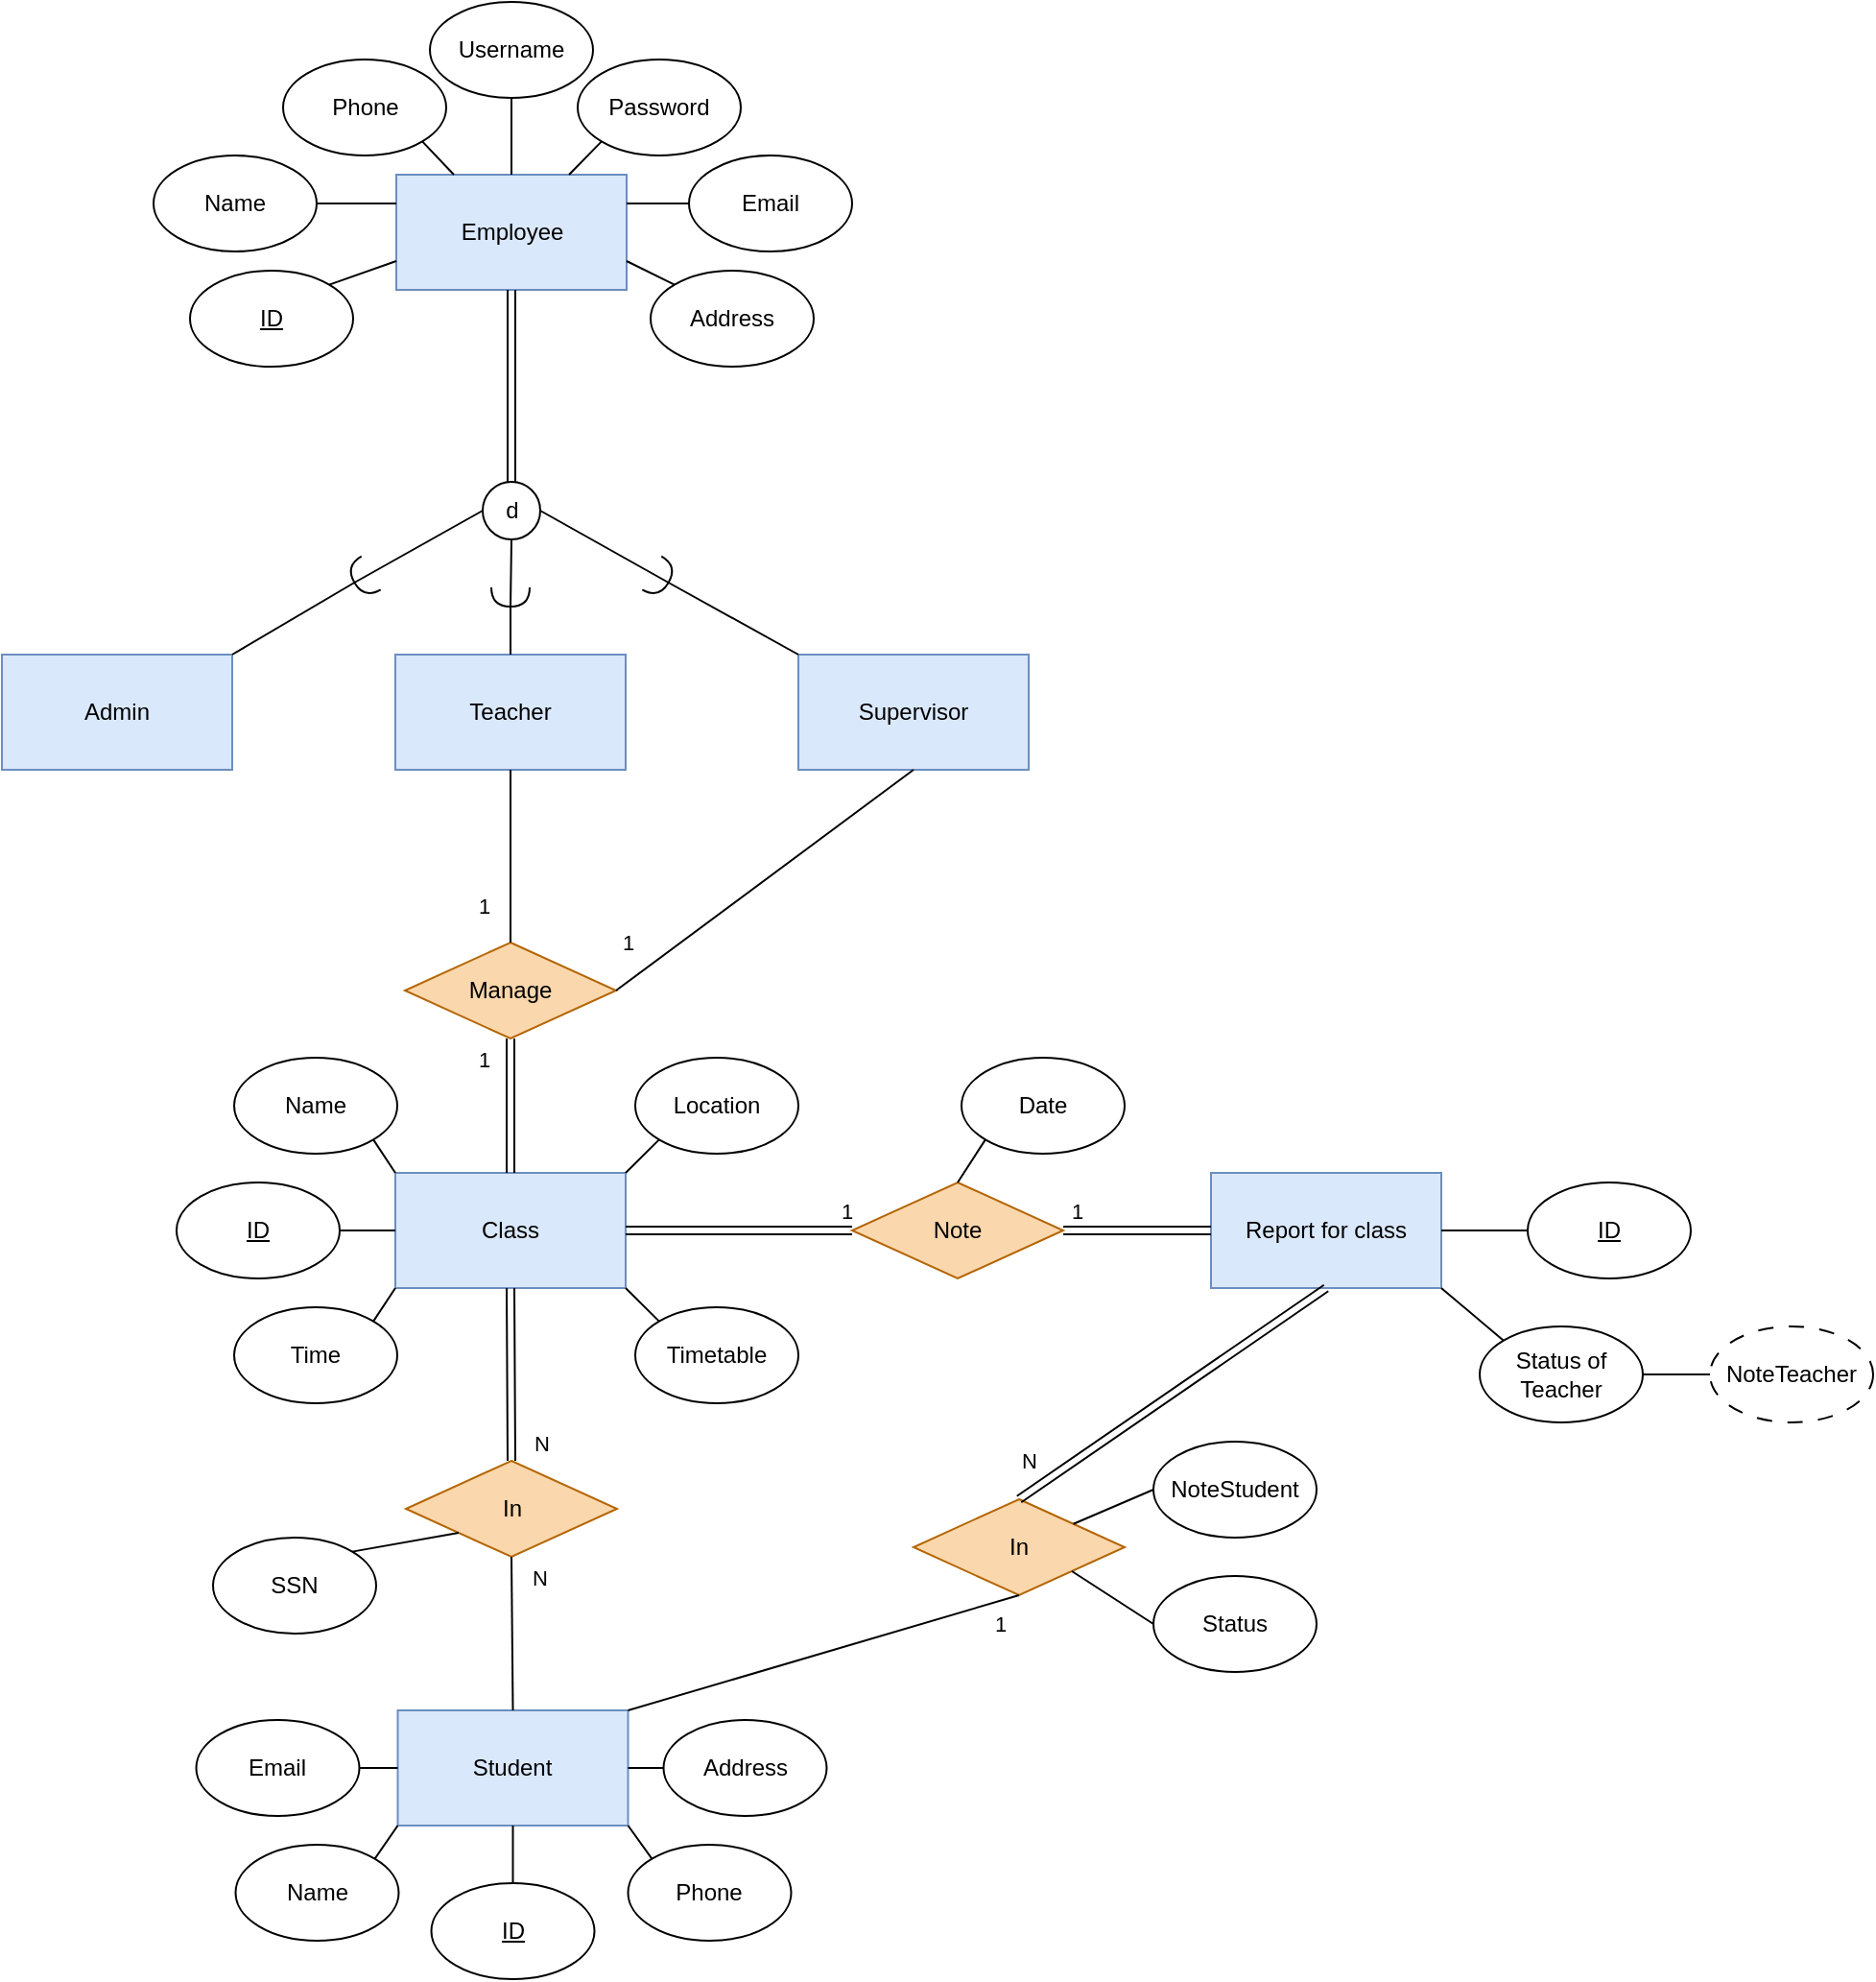 <mxfile version="21.0.2" type="google"><diagram name="Page-1" id="KcpRlHwwisE72_F1OleH"><mxGraphModel dx="2924" dy="2224" grid="1" gridSize="10" guides="1" tooltips="1" connect="1" arrows="1" fold="1" page="1" pageScale="1" pageWidth="850" pageHeight="1100" math="0" shadow="0"><root><mxCell id="0"/><mxCell id="1" parent="0"/><mxCell id="mr6lbZ1328Sc4nQ17jco-1" value="Teacher" style="rounded=0;whiteSpace=wrap;html=1;fillColor=#dae8fc;strokeColor=#6c8ebf;" parent="1" vertex="1"><mxGeometry x="-555" y="-760" width="120" height="60" as="geometry"/></mxCell><mxCell id="mr6lbZ1328Sc4nQ17jco-2" value="Student" style="rounded=0;whiteSpace=wrap;html=1;fillColor=#dae8fc;strokeColor=#6c8ebf;" parent="1" vertex="1"><mxGeometry x="-553.75" y="-210" width="120" height="60" as="geometry"/></mxCell><mxCell id="mr6lbZ1328Sc4nQ17jco-3" value="Class" style="rounded=0;whiteSpace=wrap;html=1;fillColor=#dae8fc;strokeColor=#6c8ebf;" parent="1" vertex="1"><mxGeometry x="-555" y="-490" width="120" height="60" as="geometry"/></mxCell><mxCell id="mr6lbZ1328Sc4nQ17jco-10" value="Employee" style="rounded=0;whiteSpace=wrap;html=1;fillColor=#dae8fc;strokeColor=#6c8ebf;" parent="1" vertex="1"><mxGeometry x="-554.5" y="-1010" width="120" height="60" as="geometry"/></mxCell><mxCell id="mr6lbZ1328Sc4nQ17jco-11" value="Supervisor" style="rounded=0;whiteSpace=wrap;html=1;fillColor=#dae8fc;strokeColor=#6c8ebf;" parent="1" vertex="1"><mxGeometry x="-345" y="-760" width="120" height="60" as="geometry"/></mxCell><mxCell id="mr6lbZ1328Sc4nQ17jco-12" value="Admin" style="rounded=0;whiteSpace=wrap;html=1;fillColor=#dae8fc;strokeColor=#6c8ebf;" parent="1" vertex="1"><mxGeometry x="-760" y="-760" width="120" height="60" as="geometry"/></mxCell><mxCell id="mr6lbZ1328Sc4nQ17jco-13" value="d" style="ellipse;whiteSpace=wrap;html=1;aspect=fixed;" parent="1" vertex="1"><mxGeometry x="-509.5" y="-850" width="30" height="30" as="geometry"/></mxCell><mxCell id="mr6lbZ1328Sc4nQ17jco-14" value="" style="endArrow=none;html=1;rounded=0;entryX=0.5;entryY=1;entryDx=0;entryDy=0;exitX=0.5;exitY=0;exitDx=0;exitDy=0;shape=link;" parent="1" source="mr6lbZ1328Sc4nQ17jco-13" target="mr6lbZ1328Sc4nQ17jco-10" edge="1"><mxGeometry width="50" height="50" relative="1" as="geometry"><mxPoint x="-289.5" y="-770" as="sourcePoint"/><mxPoint x="-239.5" y="-820" as="targetPoint"/></mxGeometry></mxCell><mxCell id="mr6lbZ1328Sc4nQ17jco-23" value="&lt;u&gt;ID&lt;/u&gt;" style="ellipse;whiteSpace=wrap;html=1;" parent="1" vertex="1"><mxGeometry x="-662" y="-960" width="85" height="50" as="geometry"/></mxCell><mxCell id="mr6lbZ1328Sc4nQ17jco-24" value="Name" style="ellipse;whiteSpace=wrap;html=1;" parent="1" vertex="1"><mxGeometry x="-681" y="-1020" width="85" height="50" as="geometry"/></mxCell><mxCell id="mr6lbZ1328Sc4nQ17jco-25" value="Phone" style="ellipse;whiteSpace=wrap;html=1;" parent="1" vertex="1"><mxGeometry x="-613.5" y="-1070" width="85" height="50" as="geometry"/></mxCell><mxCell id="mr6lbZ1328Sc4nQ17jco-26" value="Username" style="ellipse;whiteSpace=wrap;html=1;" parent="1" vertex="1"><mxGeometry x="-537" y="-1100" width="85" height="50" as="geometry"/></mxCell><mxCell id="mr6lbZ1328Sc4nQ17jco-28" value="Password" style="ellipse;whiteSpace=wrap;html=1;" parent="1" vertex="1"><mxGeometry x="-460" y="-1070" width="85" height="50" as="geometry"/></mxCell><mxCell id="mr6lbZ1328Sc4nQ17jco-29" value="Email" style="ellipse;whiteSpace=wrap;html=1;" parent="1" vertex="1"><mxGeometry x="-402" y="-1020" width="85" height="50" as="geometry"/></mxCell><mxCell id="mr6lbZ1328Sc4nQ17jco-30" value="Address" style="ellipse;whiteSpace=wrap;html=1;" parent="1" vertex="1"><mxGeometry x="-422" y="-960" width="85" height="50" as="geometry"/></mxCell><mxCell id="mr6lbZ1328Sc4nQ17jco-31" value="" style="endArrow=none;html=1;rounded=0;entryX=1;entryY=0;entryDx=0;entryDy=0;exitX=0;exitY=0.75;exitDx=0;exitDy=0;" parent="1" source="mr6lbZ1328Sc4nQ17jco-10" target="mr6lbZ1328Sc4nQ17jco-23" edge="1"><mxGeometry width="50" height="50" relative="1" as="geometry"><mxPoint x="-577" y="-830" as="sourcePoint"/><mxPoint x="-527" y="-880" as="targetPoint"/></mxGeometry></mxCell><mxCell id="mr6lbZ1328Sc4nQ17jco-32" value="" style="endArrow=none;html=1;rounded=0;entryX=1;entryY=0.5;entryDx=0;entryDy=0;exitX=0;exitY=0.25;exitDx=0;exitDy=0;" parent="1" source="mr6lbZ1328Sc4nQ17jco-10" target="mr6lbZ1328Sc4nQ17jco-24" edge="1"><mxGeometry width="50" height="50" relative="1" as="geometry"><mxPoint x="-552" y="-955" as="sourcePoint"/><mxPoint x="-579" y="-943" as="targetPoint"/></mxGeometry></mxCell><mxCell id="mr6lbZ1328Sc4nQ17jco-33" value="" style="endArrow=none;html=1;rounded=0;entryX=1;entryY=1;entryDx=0;entryDy=0;exitX=0.25;exitY=0;exitDx=0;exitDy=0;" parent="1" source="mr6lbZ1328Sc4nQ17jco-10" target="mr6lbZ1328Sc4nQ17jco-25" edge="1"><mxGeometry width="50" height="50" relative="1" as="geometry"><mxPoint x="-537" y="-1010" as="sourcePoint"/><mxPoint x="-602" y="-985" as="targetPoint"/></mxGeometry></mxCell><mxCell id="mr6lbZ1328Sc4nQ17jco-34" value="" style="endArrow=none;html=1;rounded=0;entryX=0.5;entryY=1;entryDx=0;entryDy=0;exitX=0.5;exitY=0;exitDx=0;exitDy=0;" parent="1" source="mr6lbZ1328Sc4nQ17jco-10" target="mr6lbZ1328Sc4nQ17jco-26" edge="1"><mxGeometry width="50" height="50" relative="1" as="geometry"><mxPoint x="-527" y="-1000" as="sourcePoint"/><mxPoint x="-554" y="-1017" as="targetPoint"/></mxGeometry></mxCell><mxCell id="mr6lbZ1328Sc4nQ17jco-35" value="" style="endArrow=none;html=1;rounded=0;entryX=0;entryY=1;entryDx=0;entryDy=0;exitX=0.75;exitY=0;exitDx=0;exitDy=0;" parent="1" source="mr6lbZ1328Sc4nQ17jco-10" target="mr6lbZ1328Sc4nQ17jco-28" edge="1"><mxGeometry width="50" height="50" relative="1" as="geometry"><mxPoint x="-492" y="-1000" as="sourcePoint"/><mxPoint x="-492" y="-1040" as="targetPoint"/></mxGeometry></mxCell><mxCell id="mr6lbZ1328Sc4nQ17jco-36" value="" style="endArrow=none;html=1;rounded=0;entryX=0;entryY=0.5;entryDx=0;entryDy=0;exitX=1;exitY=0.25;exitDx=0;exitDy=0;" parent="1" source="mr6lbZ1328Sc4nQ17jco-10" target="mr6lbZ1328Sc4nQ17jco-29" edge="1"><mxGeometry width="50" height="50" relative="1" as="geometry"><mxPoint x="-462" y="-1000" as="sourcePoint"/><mxPoint x="-438" y="-1017" as="targetPoint"/></mxGeometry></mxCell><mxCell id="mr6lbZ1328Sc4nQ17jco-37" value="" style="endArrow=none;html=1;rounded=0;entryX=0;entryY=0;entryDx=0;entryDy=0;exitX=1;exitY=0.75;exitDx=0;exitDy=0;" parent="1" source="mr6lbZ1328Sc4nQ17jco-10" target="mr6lbZ1328Sc4nQ17jco-30" edge="1"><mxGeometry width="50" height="50" relative="1" as="geometry"><mxPoint x="-432" y="-985" as="sourcePoint"/><mxPoint x="-392" y="-985" as="targetPoint"/></mxGeometry></mxCell><mxCell id="mr6lbZ1328Sc4nQ17jco-55" value="In" style="rhombus;whiteSpace=wrap;html=1;fillColor=#fad7ac;strokeColor=#b46504;" parent="1" vertex="1"><mxGeometry x="-549.5" y="-340" width="110" height="50" as="geometry"/></mxCell><mxCell id="mr6lbZ1328Sc4nQ17jco-56" value="Time" style="ellipse;whiteSpace=wrap;html=1;" parent="1" vertex="1"><mxGeometry x="-639" y="-420" width="85" height="50" as="geometry"/></mxCell><mxCell id="mr6lbZ1328Sc4nQ17jco-57" value="&lt;u&gt;ID&lt;/u&gt;" style="ellipse;whiteSpace=wrap;html=1;" parent="1" vertex="1"><mxGeometry x="-669" y="-485" width="85" height="50" as="geometry"/></mxCell><mxCell id="mr6lbZ1328Sc4nQ17jco-58" value="Name" style="ellipse;whiteSpace=wrap;html=1;" parent="1" vertex="1"><mxGeometry x="-639" y="-550" width="85" height="50" as="geometry"/></mxCell><mxCell id="mr6lbZ1328Sc4nQ17jco-59" value="Location" style="ellipse;whiteSpace=wrap;html=1;" parent="1" vertex="1"><mxGeometry x="-430" y="-550" width="85" height="50" as="geometry"/></mxCell><mxCell id="mr6lbZ1328Sc4nQ17jco-60" value="Timetable" style="ellipse;whiteSpace=wrap;html=1;" parent="1" vertex="1"><mxGeometry x="-430" y="-420" width="85" height="50" as="geometry"/></mxCell><mxCell id="mr6lbZ1328Sc4nQ17jco-61" value="Name" style="ellipse;whiteSpace=wrap;html=1;" parent="1" vertex="1"><mxGeometry x="-638.25" y="-140" width="85" height="50" as="geometry"/></mxCell><mxCell id="mr6lbZ1328Sc4nQ17jco-62" value="&lt;u&gt;ID&lt;/u&gt;" style="ellipse;whiteSpace=wrap;html=1;" parent="1" vertex="1"><mxGeometry x="-536.25" y="-120" width="85" height="50" as="geometry"/></mxCell><mxCell id="mr6lbZ1328Sc4nQ17jco-64" value="SSN" style="ellipse;whiteSpace=wrap;html=1;" parent="1" vertex="1"><mxGeometry x="-650" y="-300" width="85" height="50" as="geometry"/></mxCell><mxCell id="mr6lbZ1328Sc4nQ17jco-65" value="Phone" style="ellipse;whiteSpace=wrap;html=1;" parent="1" vertex="1"><mxGeometry x="-433.75" y="-140" width="85" height="50" as="geometry"/></mxCell><mxCell id="mr6lbZ1328Sc4nQ17jco-66" value="Email" style="ellipse;whiteSpace=wrap;html=1;" parent="1" vertex="1"><mxGeometry x="-658.75" y="-205" width="85" height="50" as="geometry"/></mxCell><mxCell id="mr6lbZ1328Sc4nQ17jco-67" value="Address" style="ellipse;whiteSpace=wrap;html=1;" parent="1" vertex="1"><mxGeometry x="-415.25" y="-205" width="85" height="50" as="geometry"/></mxCell><mxCell id="mr6lbZ1328Sc4nQ17jco-69" value="Manage" style="rhombus;whiteSpace=wrap;html=1;fillColor=#fad7ac;strokeColor=#b46504;" parent="1" vertex="1"><mxGeometry x="-550" y="-610" width="110" height="50" as="geometry"/></mxCell><mxCell id="mr6lbZ1328Sc4nQ17jco-70" value="Status of Teacher" style="ellipse;whiteSpace=wrap;html=1;" parent="1" vertex="1"><mxGeometry x="10" y="-410" width="85" height="50" as="geometry"/></mxCell><mxCell id="mr6lbZ1328Sc4nQ17jco-71" value="&lt;u&gt;ID&lt;/u&gt;" style="ellipse;whiteSpace=wrap;html=1;" parent="1" vertex="1"><mxGeometry x="35" y="-485" width="85" height="50" as="geometry"/></mxCell><mxCell id="mr6lbZ1328Sc4nQ17jco-73" value="NoteTeacher" style="ellipse;whiteSpace=wrap;html=1;dashed=1;dashPattern=8 8;" parent="1" vertex="1"><mxGeometry x="130" y="-410" width="85" height="50" as="geometry"/></mxCell><mxCell id="mr6lbZ1328Sc4nQ17jco-80" value="" style="endArrow=none;html=1;rounded=0;entryX=1;entryY=0;entryDx=0;entryDy=0;exitX=0;exitY=1;exitDx=0;exitDy=0;" parent="1" source="mr6lbZ1328Sc4nQ17jco-55" target="mr6lbZ1328Sc4nQ17jco-64" edge="1"><mxGeometry width="50" height="50" relative="1" as="geometry"><mxPoint x="-455" y="-140" as="sourcePoint"/><mxPoint x="-513" y="-265" as="targetPoint"/></mxGeometry></mxCell><mxCell id="mr6lbZ1328Sc4nQ17jco-81" value="" style="endArrow=none;html=1;rounded=0;entryX=0;entryY=0.5;entryDx=0;entryDy=0;exitX=1;exitY=0.5;exitDx=0;exitDy=0;" parent="1" source="mr6lbZ1328Sc4nQ17jco-57" target="mr6lbZ1328Sc4nQ17jco-3" edge="1"><mxGeometry width="50" height="50" relative="1" as="geometry"><mxPoint x="-469" y="-340" as="sourcePoint"/><mxPoint x="-419" y="-390" as="targetPoint"/></mxGeometry></mxCell><mxCell id="mr6lbZ1328Sc4nQ17jco-82" value="" style="endArrow=none;html=1;rounded=0;entryX=0;entryY=0;entryDx=0;entryDy=0;exitX=1;exitY=1;exitDx=0;exitDy=0;" parent="1" source="mr6lbZ1328Sc4nQ17jco-58" target="mr6lbZ1328Sc4nQ17jco-3" edge="1"><mxGeometry width="50" height="50" relative="1" as="geometry"><mxPoint x="-574" y="-450" as="sourcePoint"/><mxPoint x="-540" y="-450" as="targetPoint"/></mxGeometry></mxCell><mxCell id="mr6lbZ1328Sc4nQ17jco-83" value="" style="endArrow=none;html=1;rounded=0;entryX=1;entryY=0;entryDx=0;entryDy=0;exitX=0;exitY=1;exitDx=0;exitDy=0;" parent="1" source="mr6lbZ1328Sc4nQ17jco-59" target="mr6lbZ1328Sc4nQ17jco-3" edge="1"><mxGeometry width="50" height="50" relative="1" as="geometry"><mxPoint x="-556" y="-497" as="sourcePoint"/><mxPoint x="-540" y="-480" as="targetPoint"/></mxGeometry></mxCell><mxCell id="mr6lbZ1328Sc4nQ17jco-84" value="" style="endArrow=none;html=1;rounded=0;exitX=1;exitY=0;exitDx=0;exitDy=0;entryX=0;entryY=1;entryDx=0;entryDy=0;" parent="1" source="mr6lbZ1328Sc4nQ17jco-56" target="mr6lbZ1328Sc4nQ17jco-3" edge="1"><mxGeometry width="50" height="50" relative="1" as="geometry"><mxPoint x="-469" y="-340" as="sourcePoint"/><mxPoint x="-419" y="-390" as="targetPoint"/></mxGeometry></mxCell><mxCell id="mr6lbZ1328Sc4nQ17jco-85" value="" style="endArrow=none;html=1;rounded=0;exitX=0;exitY=0;exitDx=0;exitDy=0;entryX=1;entryY=1;entryDx=0;entryDy=0;" parent="1" source="mr6lbZ1328Sc4nQ17jco-60" target="mr6lbZ1328Sc4nQ17jco-3" edge="1"><mxGeometry width="50" height="50" relative="1" as="geometry"><mxPoint x="-469" y="-340" as="sourcePoint"/><mxPoint x="-419" y="-390" as="targetPoint"/></mxGeometry></mxCell><mxCell id="mr6lbZ1328Sc4nQ17jco-86" value="" style="endArrow=none;html=1;rounded=0;exitX=1;exitY=0.5;exitDx=0;exitDy=0;entryX=0;entryY=0.5;entryDx=0;entryDy=0;" parent="1" source="mr6lbZ1328Sc4nQ17jco-66" target="mr6lbZ1328Sc4nQ17jco-2" edge="1"><mxGeometry width="50" height="50" relative="1" as="geometry"><mxPoint x="-548.75" y="-220" as="sourcePoint"/><mxPoint x="-498.75" y="-270" as="targetPoint"/></mxGeometry></mxCell><mxCell id="mr6lbZ1328Sc4nQ17jco-87" value="" style="endArrow=none;html=1;rounded=0;exitX=1;exitY=0.5;exitDx=0;exitDy=0;entryX=0;entryY=0.5;entryDx=0;entryDy=0;" parent="1" source="mr6lbZ1328Sc4nQ17jco-2" target="mr6lbZ1328Sc4nQ17jco-67" edge="1"><mxGeometry width="50" height="50" relative="1" as="geometry"><mxPoint x="-548.75" y="-220" as="sourcePoint"/><mxPoint x="-498.75" y="-270" as="targetPoint"/></mxGeometry></mxCell><mxCell id="mr6lbZ1328Sc4nQ17jco-88" value="" style="endArrow=none;html=1;rounded=0;exitX=1;exitY=0;exitDx=0;exitDy=0;entryX=0;entryY=1;entryDx=0;entryDy=0;" parent="1" source="mr6lbZ1328Sc4nQ17jco-61" target="mr6lbZ1328Sc4nQ17jco-2" edge="1"><mxGeometry width="50" height="50" relative="1" as="geometry"><mxPoint x="-548.75" y="-220" as="sourcePoint"/><mxPoint x="-498.75" y="-270" as="targetPoint"/></mxGeometry></mxCell><mxCell id="mr6lbZ1328Sc4nQ17jco-89" value="" style="endArrow=none;html=1;rounded=0;exitX=0.5;exitY=0;exitDx=0;exitDy=0;entryX=0.5;entryY=1;entryDx=0;entryDy=0;" parent="1" source="mr6lbZ1328Sc4nQ17jco-62" target="mr6lbZ1328Sc4nQ17jco-2" edge="1"><mxGeometry width="50" height="50" relative="1" as="geometry"><mxPoint x="-555.75" y="-123" as="sourcePoint"/><mxPoint x="-543.75" y="-140" as="targetPoint"/></mxGeometry></mxCell><mxCell id="mr6lbZ1328Sc4nQ17jco-90" value="" style="endArrow=none;html=1;rounded=0;exitX=0;exitY=0;exitDx=0;exitDy=0;entryX=1;entryY=1;entryDx=0;entryDy=0;" parent="1" source="mr6lbZ1328Sc4nQ17jco-65" target="mr6lbZ1328Sc4nQ17jco-2" edge="1"><mxGeometry width="50" height="50" relative="1" as="geometry"><mxPoint x="-555.75" y="-123" as="sourcePoint"/><mxPoint x="-543.75" y="-140" as="targetPoint"/></mxGeometry></mxCell><mxCell id="mr6lbZ1328Sc4nQ17jco-91" value="" style="endArrow=none;html=1;rounded=0;exitX=0.5;exitY=0;exitDx=0;exitDy=0;entryX=0.5;entryY=1;entryDx=0;entryDy=0;" parent="1" source="mr6lbZ1328Sc4nQ17jco-69" target="mr6lbZ1328Sc4nQ17jco-1" edge="1"><mxGeometry width="50" height="50" relative="1" as="geometry"><mxPoint x="-400" y="-480" as="sourcePoint"/><mxPoint x="-350" y="-530" as="targetPoint"/></mxGeometry></mxCell><mxCell id="mr6lbZ1328Sc4nQ17jco-138" value="1" style="edgeLabel;html=1;align=center;verticalAlign=middle;resizable=0;points=[];" parent="mr6lbZ1328Sc4nQ17jco-91" connectable="0" vertex="1"><mxGeometry x="-0.582" y="1" relative="1" as="geometry"><mxPoint x="-13" as="offset"/></mxGeometry></mxCell><mxCell id="mr6lbZ1328Sc4nQ17jco-98" value="" style="endArrow=none;html=1;rounded=0;entryX=0.5;entryY=1;entryDx=0;entryDy=0;exitX=1;exitY=0.5;exitDx=0;exitDy=0;" parent="1" source="mr6lbZ1328Sc4nQ17jco-69" target="mr6lbZ1328Sc4nQ17jco-11" edge="1"><mxGeometry width="50" height="50" relative="1" as="geometry"><mxPoint x="-284.172" y="-579.922" as="sourcePoint"/><mxPoint x="-270" y="-590" as="targetPoint"/></mxGeometry></mxCell><mxCell id="mr6lbZ1328Sc4nQ17jco-137" value="1" style="edgeLabel;html=1;align=center;verticalAlign=middle;resizable=0;points=[];" parent="mr6lbZ1328Sc4nQ17jco-98" connectable="0" vertex="1"><mxGeometry x="0.077" y="-1" relative="1" as="geometry"><mxPoint x="-78" y="36" as="offset"/></mxGeometry></mxCell><mxCell id="mr6lbZ1328Sc4nQ17jco-103" value="" style="endArrow=none;html=1;rounded=0;exitX=1;exitY=0.5;exitDx=0;exitDy=0;entryX=0;entryY=0.5;entryDx=0;entryDy=0;startArrow=none;exitPerimeter=0;" parent="1" source="mr6lbZ1328Sc4nQ17jco-130" target="mr6lbZ1328Sc4nQ17jco-13" edge="1"><mxGeometry width="50" height="50" relative="1" as="geometry"><mxPoint x="-410" y="-660" as="sourcePoint"/><mxPoint x="-360" y="-710" as="targetPoint"/></mxGeometry></mxCell><mxCell id="mr6lbZ1328Sc4nQ17jco-104" value="" style="endArrow=none;html=1;rounded=0;exitX=1;exitY=0.5;exitDx=0;exitDy=0;entryX=0.5;entryY=1;entryDx=0;entryDy=0;startArrow=none;exitPerimeter=0;" parent="1" source="mr6lbZ1328Sc4nQ17jco-132" target="mr6lbZ1328Sc4nQ17jco-13" edge="1"><mxGeometry width="50" height="50" relative="1" as="geometry"><mxPoint x="-630" y="-750" as="sourcePoint"/><mxPoint x="-495" y="-825" as="targetPoint"/></mxGeometry></mxCell><mxCell id="mr6lbZ1328Sc4nQ17jco-105" value="" style="endArrow=none;html=1;rounded=0;entryX=1;entryY=0.5;entryDx=0;entryDy=0;exitX=1;exitY=0.5;exitDx=0;exitDy=0;startArrow=none;exitPerimeter=0;" parent="1" source="mr6lbZ1328Sc4nQ17jco-134" target="mr6lbZ1328Sc4nQ17jco-13" edge="1"><mxGeometry width="50" height="50" relative="1" as="geometry"><mxPoint x="-340" y="-730" as="sourcePoint"/><mxPoint x="-290" y="-780" as="targetPoint"/></mxGeometry></mxCell><mxCell id="mr6lbZ1328Sc4nQ17jco-110" value="" style="endArrow=none;html=1;rounded=0;entryX=1;entryY=0.5;entryDx=0;entryDy=0;" parent="1" source="mr6lbZ1328Sc4nQ17jco-73" target="mr6lbZ1328Sc4nQ17jco-70" edge="1"><mxGeometry width="50" height="50" relative="1" as="geometry"><mxPoint x="203" y="-265" as="sourcePoint"/><mxPoint x="183" y="-295" as="targetPoint"/></mxGeometry></mxCell><mxCell id="mr6lbZ1328Sc4nQ17jco-115" value="Report for class" style="rounded=0;whiteSpace=wrap;html=1;fillColor=#dae8fc;strokeColor=#6c8ebf;" parent="1" vertex="1"><mxGeometry x="-130" y="-490" width="120" height="60" as="geometry"/></mxCell><mxCell id="mr6lbZ1328Sc4nQ17jco-117" value="" style="endArrow=none;html=1;rounded=0;entryX=0.5;entryY=0;entryDx=0;entryDy=0;exitX=0.5;exitY=1;exitDx=0;exitDy=0;shape=link;" parent="1" source="mr6lbZ1328Sc4nQ17jco-69" target="mr6lbZ1328Sc4nQ17jco-3" edge="1"><mxGeometry width="50" height="50" relative="1" as="geometry"><mxPoint x="-670" y="-530" as="sourcePoint"/><mxPoint x="-500" y="-570" as="targetPoint"/></mxGeometry></mxCell><mxCell id="mr6lbZ1328Sc4nQ17jco-136" value="1" style="edgeLabel;html=1;align=center;verticalAlign=middle;resizable=0;points=[];" parent="mr6lbZ1328Sc4nQ17jco-117" connectable="0" vertex="1"><mxGeometry x="-0.265" y="-3" relative="1" as="geometry"><mxPoint x="-11" y="-15" as="offset"/></mxGeometry></mxCell><mxCell id="mr6lbZ1328Sc4nQ17jco-118" value="Note" style="rhombus;whiteSpace=wrap;html=1;fillColor=#fad7ac;strokeColor=#b46504;" parent="1" vertex="1"><mxGeometry x="-317" y="-485" width="110" height="50" as="geometry"/></mxCell><mxCell id="mr6lbZ1328Sc4nQ17jco-119" value="1" style="endArrow=none;html=1;rounded=0;entryX=0;entryY=0.5;entryDx=0;entryDy=0;exitX=1;exitY=0.5;exitDx=0;exitDy=0;shape=link;" parent="1" source="mr6lbZ1328Sc4nQ17jco-3" target="mr6lbZ1328Sc4nQ17jco-118" edge="1"><mxGeometry x="0.949" y="10" width="50" height="50" relative="1" as="geometry"><mxPoint x="-430" y="-575" as="sourcePoint"/><mxPoint x="-275" y="-740" as="targetPoint"/><mxPoint as="offset"/></mxGeometry></mxCell><mxCell id="mr6lbZ1328Sc4nQ17jco-120" value="" style="endArrow=none;html=1;rounded=0;exitX=1;exitY=0.5;exitDx=0;exitDy=0;entryX=0;entryY=0.5;entryDx=0;entryDy=0;shape=link;" parent="1" source="mr6lbZ1328Sc4nQ17jco-118" target="mr6lbZ1328Sc4nQ17jco-115" edge="1"><mxGeometry width="50" height="50" relative="1" as="geometry"><mxPoint x="-360" y="-480" as="sourcePoint"/><mxPoint x="-310" y="-530" as="targetPoint"/></mxGeometry></mxCell><mxCell id="mr6lbZ1328Sc4nQ17jco-139" value="1" style="edgeLabel;html=1;align=center;verticalAlign=middle;resizable=0;points=[];" parent="mr6lbZ1328Sc4nQ17jco-120" connectable="0" vertex="1"><mxGeometry x="-0.526" y="-3" relative="1" as="geometry"><mxPoint x="-11" y="-13" as="offset"/></mxGeometry></mxCell><mxCell id="mr6lbZ1328Sc4nQ17jco-121" value="Date" style="ellipse;whiteSpace=wrap;html=1;" parent="1" vertex="1"><mxGeometry x="-260" y="-550" width="85" height="50" as="geometry"/></mxCell><mxCell id="mr6lbZ1328Sc4nQ17jco-122" value="" style="endArrow=none;html=1;rounded=0;exitX=0.5;exitY=0;exitDx=0;exitDy=0;entryX=0;entryY=1;entryDx=0;entryDy=0;" parent="1" source="mr6lbZ1328Sc4nQ17jco-118" target="mr6lbZ1328Sc4nQ17jco-121" edge="1"><mxGeometry width="50" height="50" relative="1" as="geometry"><mxPoint x="-360" y="-480" as="sourcePoint"/><mxPoint x="-310" y="-530" as="targetPoint"/></mxGeometry></mxCell><mxCell id="mr6lbZ1328Sc4nQ17jco-123" value="" style="endArrow=none;html=1;rounded=0;entryX=0.5;entryY=1;entryDx=0;entryDy=0;exitX=0.5;exitY=0;exitDx=0;exitDy=0;shape=link;" parent="1" source="mr6lbZ1328Sc4nQ17jco-55" target="mr6lbZ1328Sc4nQ17jco-3" edge="1"><mxGeometry width="50" height="50" relative="1" as="geometry"><mxPoint x="-510" y="-260" as="sourcePoint"/><mxPoint x="-460" y="-310" as="targetPoint"/></mxGeometry></mxCell><mxCell id="mr6lbZ1328Sc4nQ17jco-124" value="" style="endArrow=none;html=1;rounded=0;entryX=0.5;entryY=1;entryDx=0;entryDy=0;exitX=0.5;exitY=0;exitDx=0;exitDy=0;" parent="1" source="mr6lbZ1328Sc4nQ17jco-2" target="mr6lbZ1328Sc4nQ17jco-55" edge="1"><mxGeometry width="50" height="50" relative="1" as="geometry"><mxPoint x="-510" y="-260" as="sourcePoint"/><mxPoint x="-500" y="-290" as="targetPoint"/></mxGeometry></mxCell><mxCell id="mr6lbZ1328Sc4nQ17jco-141" value="N" style="edgeLabel;html=1;align=center;verticalAlign=middle;resizable=0;points=[];" parent="mr6lbZ1328Sc4nQ17jco-124" connectable="0" vertex="1"><mxGeometry x="0.312" y="2" relative="1" as="geometry"><mxPoint x="17" y="-87" as="offset"/></mxGeometry></mxCell><mxCell id="mr6lbZ1328Sc4nQ17jco-142" value="N" style="edgeLabel;html=1;align=center;verticalAlign=middle;resizable=0;points=[];" parent="mr6lbZ1328Sc4nQ17jco-124" connectable="0" vertex="1"><mxGeometry x="0.266" y="-3" relative="1" as="geometry"><mxPoint x="11" y="-19" as="offset"/></mxGeometry></mxCell><mxCell id="mr6lbZ1328Sc4nQ17jco-127" value="" style="endArrow=none;html=1;rounded=0;exitX=1;exitY=1;exitDx=0;exitDy=0;entryX=0;entryY=0;entryDx=0;entryDy=0;" parent="1" source="mr6lbZ1328Sc4nQ17jco-115" target="mr6lbZ1328Sc4nQ17jco-70" edge="1"><mxGeometry width="50" height="50" relative="1" as="geometry"><mxPoint x="-340" y="-480" as="sourcePoint"/><mxPoint x="-290" y="-530" as="targetPoint"/></mxGeometry></mxCell><mxCell id="mr6lbZ1328Sc4nQ17jco-129" value="" style="endArrow=none;html=1;rounded=0;exitX=1;exitY=0.5;exitDx=0;exitDy=0;entryX=0;entryY=0.5;entryDx=0;entryDy=0;" parent="1" source="mr6lbZ1328Sc4nQ17jco-115" target="mr6lbZ1328Sc4nQ17jco-71" edge="1"><mxGeometry width="50" height="50" relative="1" as="geometry"><mxPoint x="-30" y="-440" as="sourcePoint"/><mxPoint x="20" y="-490" as="targetPoint"/></mxGeometry></mxCell><mxCell id="mr6lbZ1328Sc4nQ17jco-131" value="" style="endArrow=none;html=1;rounded=0;exitX=1;exitY=0;exitDx=0;exitDy=0;entryX=1;entryY=0.5;entryDx=0;entryDy=0;entryPerimeter=0;" parent="1" source="mr6lbZ1328Sc4nQ17jco-12" target="mr6lbZ1328Sc4nQ17jco-130" edge="1"><mxGeometry width="50" height="50" relative="1" as="geometry"><mxPoint x="-640" y="-760" as="sourcePoint"/><mxPoint x="-509" y="-835" as="targetPoint"/></mxGeometry></mxCell><mxCell id="mr6lbZ1328Sc4nQ17jco-130" value="" style="shape=requiredInterface;html=1;verticalLabelPosition=bottom;sketch=0;rotation=-210;" parent="1" vertex="1"><mxGeometry x="-577" y="-810" width="10" height="20" as="geometry"/></mxCell><mxCell id="mr6lbZ1328Sc4nQ17jco-133" value="" style="endArrow=none;html=1;rounded=0;exitX=0.5;exitY=0;exitDx=0;exitDy=0;entryX=1;entryY=0.5;entryDx=0;entryDy=0;entryPerimeter=0;" parent="1" source="mr6lbZ1328Sc4nQ17jco-1" target="mr6lbZ1328Sc4nQ17jco-132" edge="1"><mxGeometry width="50" height="50" relative="1" as="geometry"><mxPoint x="-495" y="-760" as="sourcePoint"/><mxPoint x="-494" y="-820" as="targetPoint"/></mxGeometry></mxCell><mxCell id="mr6lbZ1328Sc4nQ17jco-132" value="" style="shape=requiredInterface;html=1;verticalLabelPosition=bottom;sketch=0;rotation=90;" parent="1" vertex="1"><mxGeometry x="-500" y="-800" width="10" height="20" as="geometry"/></mxCell><mxCell id="mr6lbZ1328Sc4nQ17jco-135" value="" style="endArrow=none;html=1;rounded=0;entryX=1;entryY=0.5;entryDx=0;entryDy=0;exitX=0;exitY=0;exitDx=0;exitDy=0;" parent="1" source="mr6lbZ1328Sc4nQ17jco-11" target="mr6lbZ1328Sc4nQ17jco-134" edge="1"><mxGeometry width="50" height="50" relative="1" as="geometry"><mxPoint x="-345" y="-760" as="sourcePoint"/><mxPoint x="-479" y="-835" as="targetPoint"/></mxGeometry></mxCell><mxCell id="mr6lbZ1328Sc4nQ17jco-134" value="" style="shape=requiredInterface;html=1;verticalLabelPosition=bottom;sketch=0;rotation=30;" parent="1" vertex="1"><mxGeometry x="-422" y="-810" width="10" height="20" as="geometry"/></mxCell><mxCell id="mr6lbZ1328Sc4nQ17jco-143" value="In" style="rhombus;whiteSpace=wrap;html=1;fillColor=#fad7ac;strokeColor=#b46504;" parent="1" vertex="1"><mxGeometry x="-285" y="-320" width="110" height="50" as="geometry"/></mxCell><mxCell id="mr6lbZ1328Sc4nQ17jco-144" value="Status" style="ellipse;whiteSpace=wrap;html=1;" parent="1" vertex="1"><mxGeometry x="-160" y="-280" width="85" height="50" as="geometry"/></mxCell><mxCell id="mr6lbZ1328Sc4nQ17jco-145" value="NoteStudent" style="ellipse;whiteSpace=wrap;html=1;" parent="1" vertex="1"><mxGeometry x="-160" y="-350" width="85" height="50" as="geometry"/></mxCell><mxCell id="mr6lbZ1328Sc4nQ17jco-146" value="" style="endArrow=none;html=1;rounded=0;exitX=1;exitY=0;exitDx=0;exitDy=0;entryX=0.5;entryY=1;entryDx=0;entryDy=0;" parent="1" source="mr6lbZ1328Sc4nQ17jco-2" target="mr6lbZ1328Sc4nQ17jco-143" edge="1"><mxGeometry width="50" height="50" relative="1" as="geometry"><mxPoint x="-500" y="-300" as="sourcePoint"/><mxPoint x="-450" y="-350" as="targetPoint"/></mxGeometry></mxCell><mxCell id="mr6lbZ1328Sc4nQ17jco-150" value="1" style="edgeLabel;html=1;align=center;verticalAlign=middle;resizable=0;points=[];" parent="mr6lbZ1328Sc4nQ17jco-146" connectable="0" vertex="1"><mxGeometry x="0.404" y="-1" relative="1" as="geometry"><mxPoint x="50" y="-4" as="offset"/></mxGeometry></mxCell><mxCell id="mr6lbZ1328Sc4nQ17jco-147" value="" style="endArrow=none;html=1;rounded=0;entryX=0.5;entryY=1;entryDx=0;entryDy=0;exitX=0.5;exitY=0;exitDx=0;exitDy=0;shape=link;" parent="1" source="mr6lbZ1328Sc4nQ17jco-143" target="mr6lbZ1328Sc4nQ17jco-115" edge="1"><mxGeometry width="50" height="50" relative="1" as="geometry"><mxPoint x="-500" y="-300" as="sourcePoint"/><mxPoint x="-450" y="-350" as="targetPoint"/></mxGeometry></mxCell><mxCell id="mr6lbZ1328Sc4nQ17jco-149" value="N" style="edgeLabel;html=1;align=center;verticalAlign=middle;resizable=0;points=[];" parent="mr6lbZ1328Sc4nQ17jco-147" connectable="0" vertex="1"><mxGeometry x="0.326" relative="1" as="geometry"><mxPoint x="-101" y="53" as="offset"/></mxGeometry></mxCell><mxCell id="mr6lbZ1328Sc4nQ17jco-151" value="" style="endArrow=none;html=1;rounded=0;entryX=0;entryY=0.5;entryDx=0;entryDy=0;" parent="1" source="mr6lbZ1328Sc4nQ17jco-143" target="mr6lbZ1328Sc4nQ17jco-145" edge="1"><mxGeometry width="50" height="50" relative="1" as="geometry"><mxPoint x="-460" y="-300" as="sourcePoint"/><mxPoint x="-410" y="-350" as="targetPoint"/></mxGeometry></mxCell><mxCell id="mr6lbZ1328Sc4nQ17jco-152" value="" style="endArrow=none;html=1;rounded=0;exitX=1;exitY=1;exitDx=0;exitDy=0;entryX=0;entryY=0.5;entryDx=0;entryDy=0;" parent="1" source="mr6lbZ1328Sc4nQ17jco-143" target="mr6lbZ1328Sc4nQ17jco-144" edge="1"><mxGeometry width="50" height="50" relative="1" as="geometry"><mxPoint x="-460" y="-300" as="sourcePoint"/><mxPoint x="-410" y="-350" as="targetPoint"/></mxGeometry></mxCell></root></mxGraphModel></diagram></mxfile>